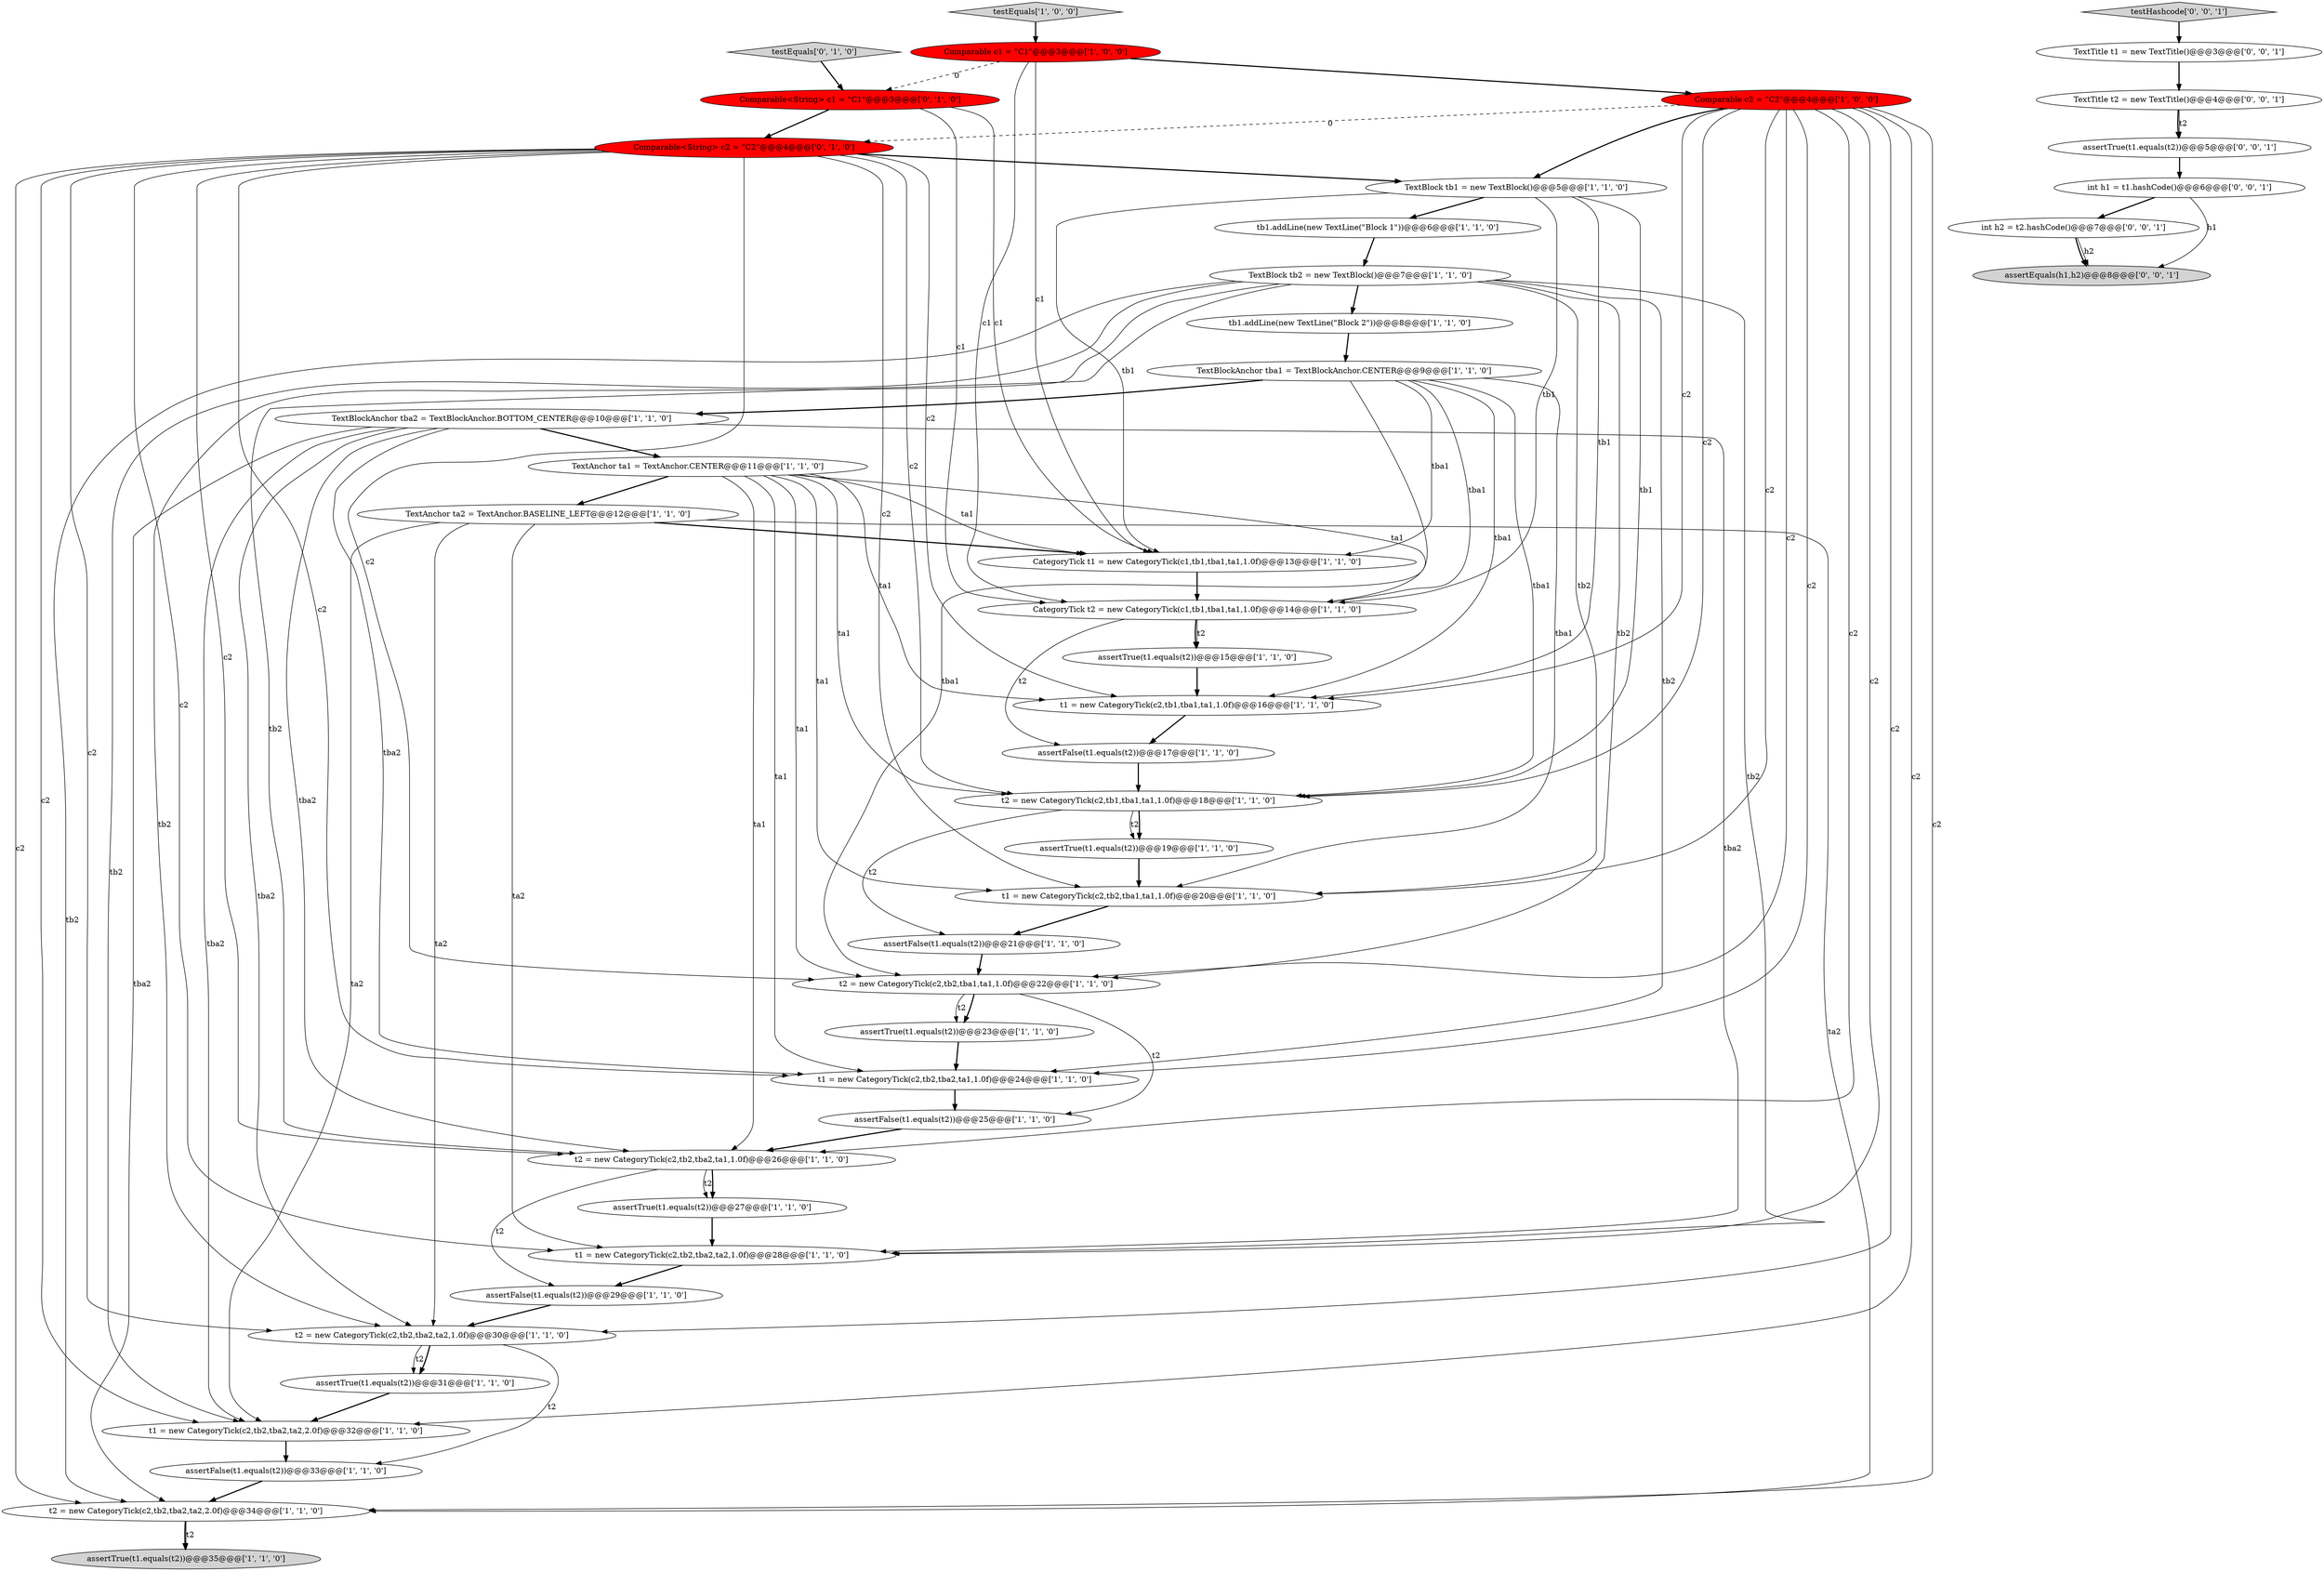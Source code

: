 digraph {
13 [style = filled, label = "t2 = new CategoryTick(c2,tb2,tba2,ta2,1.0f)@@@30@@@['1', '1', '0']", fillcolor = white, shape = ellipse image = "AAA0AAABBB1BBB"];
30 [style = filled, label = "CategoryTick t2 = new CategoryTick(c1,tb1,tba1,ta1,1.0f)@@@14@@@['1', '1', '0']", fillcolor = white, shape = ellipse image = "AAA0AAABBB1BBB"];
40 [style = filled, label = "TextTitle t2 = new TextTitle()@@@4@@@['0', '0', '1']", fillcolor = white, shape = ellipse image = "AAA0AAABBB3BBB"];
36 [style = filled, label = "Comparable<String> c2 = \"C2\"@@@4@@@['0', '1', '0']", fillcolor = red, shape = ellipse image = "AAA1AAABBB2BBB"];
0 [style = filled, label = "assertFalse(t1.equals(t2))@@@25@@@['1', '1', '0']", fillcolor = white, shape = ellipse image = "AAA0AAABBB1BBB"];
43 [style = filled, label = "testHashcode['0', '0', '1']", fillcolor = lightgray, shape = diamond image = "AAA0AAABBB3BBB"];
11 [style = filled, label = "Comparable c1 = \"C1\"@@@3@@@['1', '0', '0']", fillcolor = red, shape = ellipse image = "AAA1AAABBB1BBB"];
10 [style = filled, label = "t1 = new CategoryTick(c2,tb2,tba2,ta1,1.0f)@@@24@@@['1', '1', '0']", fillcolor = white, shape = ellipse image = "AAA0AAABBB1BBB"];
8 [style = filled, label = "assertFalse(t1.equals(t2))@@@17@@@['1', '1', '0']", fillcolor = white, shape = ellipse image = "AAA0AAABBB1BBB"];
37 [style = filled, label = "assertTrue(t1.equals(t2))@@@5@@@['0', '0', '1']", fillcolor = white, shape = ellipse image = "AAA0AAABBB3BBB"];
32 [style = filled, label = "TextBlock tb1 = new TextBlock()@@@5@@@['1', '1', '0']", fillcolor = white, shape = ellipse image = "AAA0AAABBB1BBB"];
19 [style = filled, label = "assertTrue(t1.equals(t2))@@@19@@@['1', '1', '0']", fillcolor = white, shape = ellipse image = "AAA0AAABBB1BBB"];
16 [style = filled, label = "t2 = new CategoryTick(c2,tb2,tba2,ta2,2.0f)@@@34@@@['1', '1', '0']", fillcolor = white, shape = ellipse image = "AAA0AAABBB1BBB"];
18 [style = filled, label = "TextAnchor ta2 = TextAnchor.BASELINE_LEFT@@@12@@@['1', '1', '0']", fillcolor = white, shape = ellipse image = "AAA0AAABBB1BBB"];
27 [style = filled, label = "assertFalse(t1.equals(t2))@@@33@@@['1', '1', '0']", fillcolor = white, shape = ellipse image = "AAA0AAABBB1BBB"];
6 [style = filled, label = "TextBlock tb2 = new TextBlock()@@@7@@@['1', '1', '0']", fillcolor = white, shape = ellipse image = "AAA0AAABBB1BBB"];
26 [style = filled, label = "assertTrue(t1.equals(t2))@@@23@@@['1', '1', '0']", fillcolor = white, shape = ellipse image = "AAA0AAABBB1BBB"];
12 [style = filled, label = "t2 = new CategoryTick(c2,tb1,tba1,ta1,1.0f)@@@18@@@['1', '1', '0']", fillcolor = white, shape = ellipse image = "AAA0AAABBB1BBB"];
34 [style = filled, label = "Comparable<String> c1 = \"C1\"@@@3@@@['0', '1', '0']", fillcolor = red, shape = ellipse image = "AAA1AAABBB2BBB"];
1 [style = filled, label = "CategoryTick t1 = new CategoryTick(c1,tb1,tba1,ta1,1.0f)@@@13@@@['1', '1', '0']", fillcolor = white, shape = ellipse image = "AAA0AAABBB1BBB"];
33 [style = filled, label = "tb1.addLine(new TextLine(\"Block 2\"))@@@8@@@['1', '1', '0']", fillcolor = white, shape = ellipse image = "AAA0AAABBB1BBB"];
17 [style = filled, label = "TextBlockAnchor tba2 = TextBlockAnchor.BOTTOM_CENTER@@@10@@@['1', '1', '0']", fillcolor = white, shape = ellipse image = "AAA0AAABBB1BBB"];
9 [style = filled, label = "assertTrue(t1.equals(t2))@@@31@@@['1', '1', '0']", fillcolor = white, shape = ellipse image = "AAA0AAABBB1BBB"];
31 [style = filled, label = "assertTrue(t1.equals(t2))@@@35@@@['1', '1', '0']", fillcolor = lightgray, shape = ellipse image = "AAA0AAABBB1BBB"];
38 [style = filled, label = "int h2 = t2.hashCode()@@@7@@@['0', '0', '1']", fillcolor = white, shape = ellipse image = "AAA0AAABBB3BBB"];
24 [style = filled, label = "assertFalse(t1.equals(t2))@@@21@@@['1', '1', '0']", fillcolor = white, shape = ellipse image = "AAA0AAABBB1BBB"];
7 [style = filled, label = "t1 = new CategoryTick(c2,tb2,tba2,ta2,2.0f)@@@32@@@['1', '1', '0']", fillcolor = white, shape = ellipse image = "AAA0AAABBB1BBB"];
23 [style = filled, label = "Comparable c2 = \"C2\"@@@4@@@['1', '0', '0']", fillcolor = red, shape = ellipse image = "AAA1AAABBB1BBB"];
14 [style = filled, label = "t2 = new CategoryTick(c2,tb2,tba2,ta1,1.0f)@@@26@@@['1', '1', '0']", fillcolor = white, shape = ellipse image = "AAA0AAABBB1BBB"];
21 [style = filled, label = "TextBlockAnchor tba1 = TextBlockAnchor.CENTER@@@9@@@['1', '1', '0']", fillcolor = white, shape = ellipse image = "AAA0AAABBB1BBB"];
35 [style = filled, label = "testEquals['0', '1', '0']", fillcolor = lightgray, shape = diamond image = "AAA0AAABBB2BBB"];
3 [style = filled, label = "assertFalse(t1.equals(t2))@@@29@@@['1', '1', '0']", fillcolor = white, shape = ellipse image = "AAA0AAABBB1BBB"];
29 [style = filled, label = "TextAnchor ta1 = TextAnchor.CENTER@@@11@@@['1', '1', '0']", fillcolor = white, shape = ellipse image = "AAA0AAABBB1BBB"];
28 [style = filled, label = "t1 = new CategoryTick(c2,tb2,tba2,ta2,1.0f)@@@28@@@['1', '1', '0']", fillcolor = white, shape = ellipse image = "AAA0AAABBB1BBB"];
25 [style = filled, label = "tb1.addLine(new TextLine(\"Block 1\"))@@@6@@@['1', '1', '0']", fillcolor = white, shape = ellipse image = "AAA0AAABBB1BBB"];
22 [style = filled, label = "t2 = new CategoryTick(c2,tb2,tba1,ta1,1.0f)@@@22@@@['1', '1', '0']", fillcolor = white, shape = ellipse image = "AAA0AAABBB1BBB"];
4 [style = filled, label = "testEquals['1', '0', '0']", fillcolor = lightgray, shape = diamond image = "AAA0AAABBB1BBB"];
39 [style = filled, label = "assertEquals(h1,h2)@@@8@@@['0', '0', '1']", fillcolor = lightgray, shape = ellipse image = "AAA0AAABBB3BBB"];
42 [style = filled, label = "int h1 = t1.hashCode()@@@6@@@['0', '0', '1']", fillcolor = white, shape = ellipse image = "AAA0AAABBB3BBB"];
2 [style = filled, label = "assertTrue(t1.equals(t2))@@@27@@@['1', '1', '0']", fillcolor = white, shape = ellipse image = "AAA0AAABBB1BBB"];
5 [style = filled, label = "t1 = new CategoryTick(c2,tb2,tba1,ta1,1.0f)@@@20@@@['1', '1', '0']", fillcolor = white, shape = ellipse image = "AAA0AAABBB1BBB"];
20 [style = filled, label = "t1 = new CategoryTick(c2,tb1,tba1,ta1,1.0f)@@@16@@@['1', '1', '0']", fillcolor = white, shape = ellipse image = "AAA0AAABBB1BBB"];
41 [style = filled, label = "TextTitle t1 = new TextTitle()@@@3@@@['0', '0', '1']", fillcolor = white, shape = ellipse image = "AAA0AAABBB3BBB"];
15 [style = filled, label = "assertTrue(t1.equals(t2))@@@15@@@['1', '1', '0']", fillcolor = white, shape = ellipse image = "AAA0AAABBB1BBB"];
29->14 [style = solid, label="ta1"];
29->12 [style = solid, label="ta1"];
26->10 [style = bold, label=""];
29->30 [style = solid, label="ta1"];
23->14 [style = solid, label="c2"];
6->16 [style = solid, label="tb2"];
25->6 [style = bold, label=""];
1->30 [style = bold, label=""];
9->7 [style = bold, label=""];
38->39 [style = bold, label=""];
17->28 [style = solid, label="tba2"];
29->18 [style = bold, label=""];
19->5 [style = bold, label=""];
23->10 [style = solid, label="c2"];
42->39 [style = solid, label="h1"];
36->20 [style = solid, label="c2"];
0->14 [style = bold, label=""];
17->7 [style = solid, label="tba2"];
17->16 [style = solid, label="tba2"];
15->20 [style = bold, label=""];
23->16 [style = solid, label="c2"];
30->8 [style = solid, label="t2"];
32->25 [style = bold, label=""];
29->10 [style = solid, label="ta1"];
36->7 [style = solid, label="c2"];
36->16 [style = solid, label="c2"];
28->3 [style = bold, label=""];
29->20 [style = solid, label="ta1"];
2->28 [style = bold, label=""];
17->13 [style = solid, label="tba2"];
40->37 [style = bold, label=""];
6->10 [style = solid, label="tb2"];
23->22 [style = solid, label="c2"];
32->1 [style = solid, label="tb1"];
6->22 [style = solid, label="tb2"];
18->16 [style = solid, label="ta2"];
36->5 [style = solid, label="c2"];
23->20 [style = solid, label="c2"];
27->16 [style = bold, label=""];
11->30 [style = solid, label="c1"];
23->7 [style = solid, label="c2"];
22->0 [style = solid, label="t2"];
23->13 [style = solid, label="c2"];
20->8 [style = bold, label=""];
32->30 [style = solid, label="tb1"];
21->1 [style = solid, label="tba1"];
29->22 [style = solid, label="ta1"];
36->14 [style = solid, label="c2"];
18->1 [style = bold, label=""];
34->36 [style = bold, label=""];
10->0 [style = bold, label=""];
18->13 [style = solid, label="ta2"];
12->19 [style = solid, label="t2"];
35->34 [style = bold, label=""];
13->9 [style = solid, label="t2"];
42->38 [style = bold, label=""];
29->1 [style = solid, label="ta1"];
30->15 [style = bold, label=""];
22->26 [style = bold, label=""];
14->2 [style = solid, label="t2"];
14->3 [style = solid, label="t2"];
34->30 [style = solid, label="c1"];
11->34 [style = dashed, label="0"];
36->28 [style = solid, label="c2"];
23->32 [style = bold, label=""];
18->28 [style = solid, label="ta2"];
22->26 [style = solid, label="t2"];
21->30 [style = solid, label="tba1"];
17->10 [style = solid, label="tba2"];
23->12 [style = solid, label="c2"];
6->28 [style = solid, label="tb2"];
41->40 [style = bold, label=""];
6->33 [style = bold, label=""];
5->24 [style = bold, label=""];
16->31 [style = bold, label=""];
38->39 [style = solid, label="h2"];
6->14 [style = solid, label="tb2"];
21->12 [style = solid, label="tba1"];
43->41 [style = bold, label=""];
14->2 [style = bold, label=""];
6->13 [style = solid, label="tb2"];
13->9 [style = bold, label=""];
21->22 [style = solid, label="tba1"];
6->5 [style = solid, label="tb2"];
16->31 [style = solid, label="t2"];
17->14 [style = solid, label="tba2"];
13->27 [style = solid, label="t2"];
8->12 [style = bold, label=""];
37->42 [style = bold, label=""];
12->24 [style = solid, label="t2"];
21->20 [style = solid, label="tba1"];
32->20 [style = solid, label="tb1"];
30->15 [style = solid, label="t2"];
36->10 [style = solid, label="c2"];
36->32 [style = bold, label=""];
24->22 [style = bold, label=""];
34->1 [style = solid, label="c1"];
36->12 [style = solid, label="c2"];
23->5 [style = solid, label="c2"];
23->36 [style = dashed, label="0"];
32->12 [style = solid, label="tb1"];
18->7 [style = solid, label="ta2"];
40->37 [style = solid, label="t2"];
23->28 [style = solid, label="c2"];
7->27 [style = bold, label=""];
3->13 [style = bold, label=""];
29->5 [style = solid, label="ta1"];
36->13 [style = solid, label="c2"];
11->1 [style = solid, label="c1"];
12->19 [style = bold, label=""];
33->21 [style = bold, label=""];
17->29 [style = bold, label=""];
4->11 [style = bold, label=""];
11->23 [style = bold, label=""];
21->17 [style = bold, label=""];
6->7 [style = solid, label="tb2"];
36->22 [style = solid, label="c2"];
21->5 [style = solid, label="tba1"];
}
